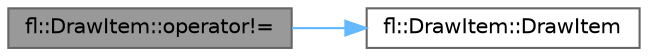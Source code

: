 digraph "fl::DrawItem::operator!="
{
 // LATEX_PDF_SIZE
  bgcolor="transparent";
  edge [fontname=Helvetica,fontsize=10,labelfontname=Helvetica,labelfontsize=10];
  node [fontname=Helvetica,fontsize=10,shape=box,height=0.2,width=0.4];
  rankdir="LR";
  Node1 [id="Node000001",label="fl::DrawItem::operator!=",height=0.2,width=0.4,color="gray40", fillcolor="grey60", style="filled", fontcolor="black",tooltip=" "];
  Node1 -> Node2 [id="edge1_Node000001_Node000002",color="steelblue1",style="solid",tooltip=" "];
  Node2 [id="Node000002",label="fl::DrawItem::DrawItem",height=0.2,width=0.4,color="grey40", fillcolor="white", style="filled",URL="$da/d9d/structfl_1_1_draw_item_a447e5c76882fb804feb9a19bbb0d0f95.html#a447e5c76882fb804feb9a19bbb0d0f95",tooltip=" "];
}
